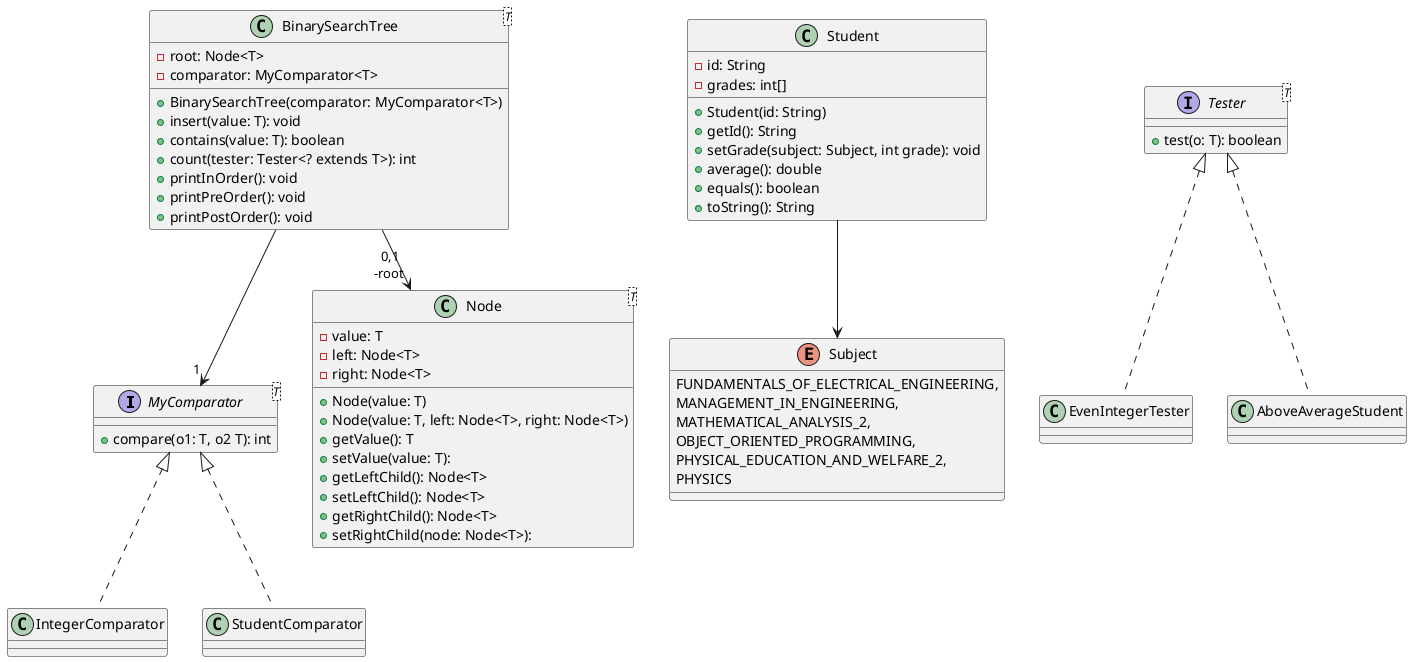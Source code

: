 @startuml
interface MyComparator<T> {
    +compare(o1: T, o2 T): int
}

class IntegerComparator {
}

class StudentComparator {
}

class Node<T> {
    -value: T
    -left: Node<T>
    -right: Node<T>

    +Node(value: T)
    +Node(value: T, left: Node<T>, right: Node<T>)
    +getValue(): T
    +setValue(value: T):
    +getLeftChild(): Node<T>
    +setLeftChild(): Node<T>
    +getRightChild(): Node<T>
    +setRightChild(node: Node<T>):
}

class BinarySearchTree<T> {
    -root: Node<T>
    -comparator: MyComparator<T>

    +BinarySearchTree(comparator: MyComparator<T>)
    +insert(value: T): void
    +contains(value: T): boolean
    +count(tester: Tester<? extends T>): int
    +printInOrder(): void
    +printPreOrder(): void
    +printPostOrder(): void
}

class Student {
    -id: String
    -grades: int[]

    +Student(id: String)
    +getId(): String
    +setGrade(subject: Subject, int grade): void
    +average(): double
    +equals(): boolean
    +toString(): String
}

enum Subject {
    FUNDAMENTALS_OF_ELECTRICAL_ENGINEERING,
    MANAGEMENT_IN_ENGINEERING,
    MATHEMATICAL_ANALYSIS_2,
    OBJECT_ORIENTED_PROGRAMMING,
    PHYSICAL_EDUCATION_AND_WELFARE_2,
    PHYSICS
}

interface Tester<T> {
    +test(o: T): boolean
}

class EvenIntegerTester {
}

class AboveAverageStudent{
}

MyComparator <|.. StudentComparator
MyComparator <|.. IntegerComparator

BinarySearchTree --> "0,1\n-root " Node
BinarySearchTree --> "1 " MyComparator

Student --> Subject

Tester <|.. EvenIntegerTester
Tester <|.. AboveAverageStudent

@enduml